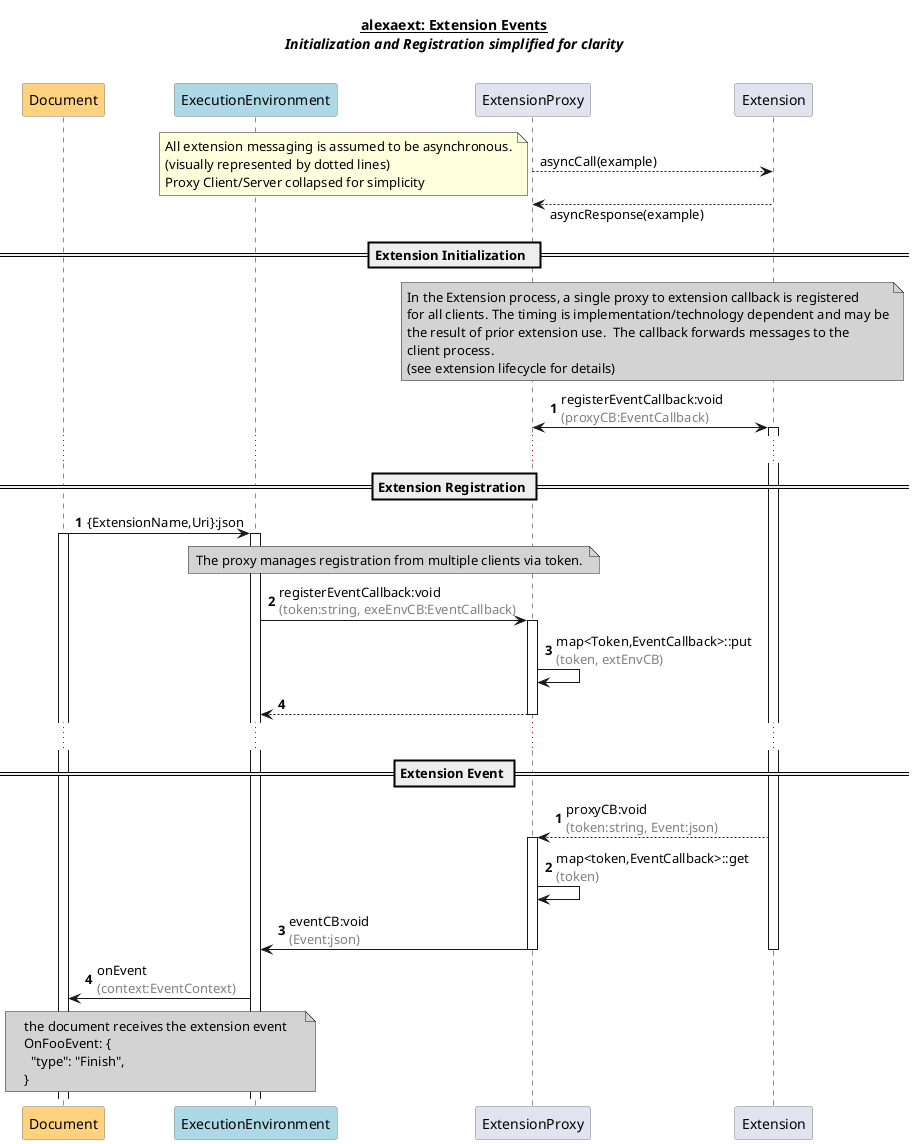 @startuml ExtensionEvent

title
 <u><b>alexaext: Extension Events</b></u>
 <i>Initialization and Registration simplified for clarity</i>
 
 'blank title line for spacing
end title

skinparam sequence {
ParticipantBorderColor #808080
}
skinparam responseMessageBelowArrow true

participant Document #FFD27F
participant "ExecutionEnvironment" as ExeEnv #LightBlue
participant "ExtensionProxy" as Proxy
participant Extension

Proxy -->Extension:asyncCall(example)
note left
All extension messaging is assumed to be asynchronous.
(visually represented by dotted lines)
Proxy Client/Server collapsed for simplicity
end note
Proxy <--Extension:asyncResponse(example)

== Extension Initialization  ==
autonumber
note over Proxy, Extension #LightGray
 In the Extension process, a single proxy to extension callback is registered
 for all clients. The timing is implementation/technology dependent and may be
 the result of prior extension use.  The callback forwards messages to the 
 client process.
 (see extension lifecycle for details)
end note
Proxy <-> Extension:registerEventCallback:void\n<font color=gray>(proxyCB:EventCallback)
activate Extension
autonumber stop

...
== Extension Registration ==
autonumber
Document -> ExeEnv : {ExtensionName,Uri}:json
activate Document
activate ExeEnv
note over ExeEnv,Proxy #LightGray: The proxy manages registration from multiple clients via token.
ExeEnv -> Proxy:registerEventCallback:void\n<font color=gray>(token:string, exeEnvCB:EventCallback)
activate Proxy
Proxy -> Proxy: map<Token,EventCallback>::put\n<font color=gray>(token, extEnvCB)
return
autonumber stop

...
== Extension Event ==
autonumber

Extension --> Proxy:proxyCB:void\n<font color=gray>(token:string, Event:json)
activate Proxy
Proxy -> Proxy: map<token,EventCallback>::get\n<font color=gray>(token)
Proxy -> ExeEnv: eventCB:void \n<font color=gray>(Event:json)
deactivate Proxy
deactivate Extension
ExeEnv -> Document:onEvent\n<font color=gray>(context:EventContext)
note over Document,ExeEnv #LightGray
  the document receives the extension event
  OnFooEvent: {
    "type": "Finish",
  }
end note
autonumber stop

@enduml
